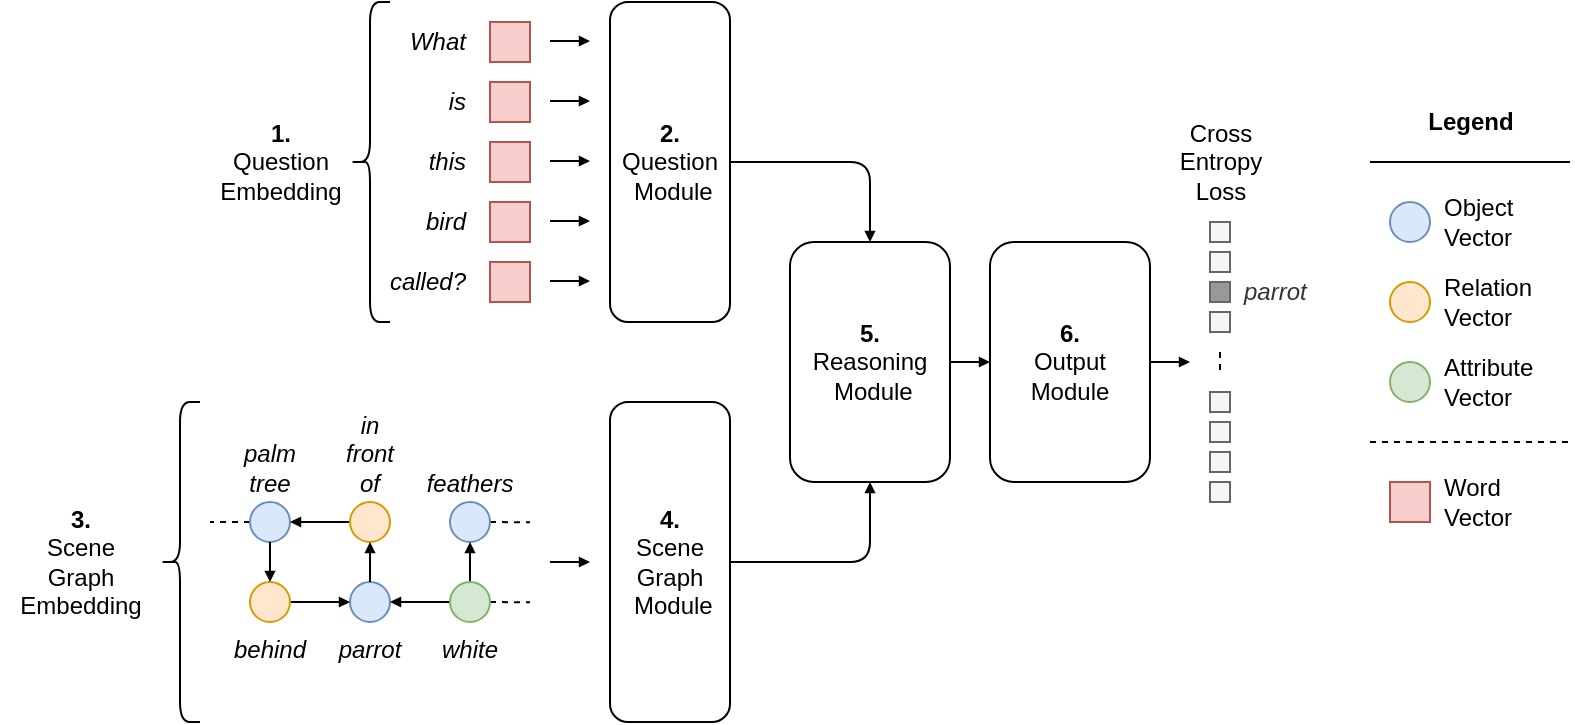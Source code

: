 <mxfile version="13.10.0" type="github">
  <diagram id="HfLiJ4DD011SfzfWRTsT" name="Page-1">
    <mxGraphModel dx="1394" dy="533" grid="1" gridSize="10" guides="1" tooltips="1" connect="1" arrows="1" fold="1" page="1" pageScale="1" pageWidth="827" pageHeight="1169" math="1" shadow="0">
      <root>
        <mxCell id="0" />
        <mxCell id="1" parent="0" />
        <mxCell id="9DUDsAGnaTjI5zjK5OL5-16" value="&lt;b&gt;3.&lt;br&gt;&lt;/b&gt;Scene&lt;br&gt;Graph&lt;br&gt;Embedding" style="text;html=1;align=center;verticalAlign=middle;resizable=0;points=[];autosize=1;" parent="1" vertex="1">
          <mxGeometry x="5" y="330" width="80" height="60" as="geometry" />
        </mxCell>
        <mxCell id="9DUDsAGnaTjI5zjK5OL5-17" value="&lt;b&gt;2.&lt;br&gt;&lt;/b&gt;Question&lt;br&gt;&amp;nbsp;Module" style="rounded=1;whiteSpace=wrap;html=1;" parent="1" vertex="1">
          <mxGeometry x="310" y="80" width="60" height="160" as="geometry" />
        </mxCell>
        <mxCell id="9DUDsAGnaTjI5zjK5OL5-112" value="" style="shape=curlyBracket;whiteSpace=wrap;html=1;rounded=1;align=center;direction=east;" parent="1" vertex="1">
          <mxGeometry x="85" y="280" width="20" height="160" as="geometry" />
        </mxCell>
        <mxCell id="OLSpMZ1pEOFonk4ee4Rg-14" value="" style="group" vertex="1" connectable="0" parent="1">
          <mxGeometry x="250" y="90" width="50" height="140" as="geometry" />
        </mxCell>
        <mxCell id="9DUDsAGnaTjI5zjK5OL5-105" style="edgeStyle=none;rounded=1;orthogonalLoop=1;jettySize=auto;html=1;startArrow=block;startFill=1;startSize=3;endArrow=none;endFill=0;endSize=3;strokeColor=#000000;strokeWidth=1;fontSize=8;" parent="OLSpMZ1pEOFonk4ee4Rg-14" edge="1">
          <mxGeometry x="-115" y="-11" as="geometry">
            <mxPoint x="30" y="9.5" as="targetPoint" />
            <mxPoint x="50" y="9.5" as="sourcePoint" />
          </mxGeometry>
        </mxCell>
        <mxCell id="OLSpMZ1pEOFonk4ee4Rg-3" value="What" style="rect;whiteSpace=wrap;html=1;fillColor=#f8cecc;strokeColor=#b85450;labelPosition=left;verticalLabelPosition=middle;align=right;verticalAlign=middle;spacingRight=10;fontStyle=2" vertex="1" parent="OLSpMZ1pEOFonk4ee4Rg-14">
          <mxGeometry width="20" height="20" as="geometry" />
        </mxCell>
        <mxCell id="OLSpMZ1pEOFonk4ee4Rg-4" value="is&lt;br&gt;" style="rect;whiteSpace=wrap;html=1;fillColor=#f8cecc;strokeColor=#b85450;labelPosition=left;verticalLabelPosition=middle;align=right;verticalAlign=middle;spacingRight=10;fontStyle=2" vertex="1" parent="OLSpMZ1pEOFonk4ee4Rg-14">
          <mxGeometry y="30" width="20" height="20" as="geometry" />
        </mxCell>
        <mxCell id="OLSpMZ1pEOFonk4ee4Rg-5" value="this" style="rect;whiteSpace=wrap;html=1;fillColor=#f8cecc;strokeColor=#b85450;labelPosition=left;verticalLabelPosition=middle;align=right;verticalAlign=middle;spacingRight=10;fontStyle=2" vertex="1" parent="OLSpMZ1pEOFonk4ee4Rg-14">
          <mxGeometry y="60" width="20" height="20" as="geometry" />
        </mxCell>
        <mxCell id="OLSpMZ1pEOFonk4ee4Rg-6" value="bird" style="rect;whiteSpace=wrap;html=1;fillColor=#f8cecc;strokeColor=#b85450;labelPosition=left;verticalLabelPosition=middle;align=right;verticalAlign=middle;spacingRight=10;fontStyle=2" vertex="1" parent="OLSpMZ1pEOFonk4ee4Rg-14">
          <mxGeometry y="90" width="20" height="20" as="geometry" />
        </mxCell>
        <mxCell id="OLSpMZ1pEOFonk4ee4Rg-7" value="called?" style="rect;whiteSpace=wrap;html=1;fillColor=#f8cecc;strokeColor=#b85450;labelPosition=left;verticalLabelPosition=middle;align=right;verticalAlign=middle;spacingRight=10;fontStyle=2" vertex="1" parent="OLSpMZ1pEOFonk4ee4Rg-14">
          <mxGeometry y="120" width="20" height="20" as="geometry" />
        </mxCell>
        <mxCell id="OLSpMZ1pEOFonk4ee4Rg-10" style="edgeStyle=none;rounded=1;orthogonalLoop=1;jettySize=auto;html=1;startArrow=block;startFill=1;startSize=3;endArrow=none;endFill=0;endSize=3;strokeColor=#000000;strokeWidth=1;fontSize=8;" edge="1" parent="OLSpMZ1pEOFonk4ee4Rg-14">
          <mxGeometry x="-115" y="19" as="geometry">
            <mxPoint x="30" y="39.5" as="targetPoint" />
            <mxPoint x="50" y="39.5" as="sourcePoint" />
          </mxGeometry>
        </mxCell>
        <mxCell id="OLSpMZ1pEOFonk4ee4Rg-11" style="edgeStyle=none;rounded=1;orthogonalLoop=1;jettySize=auto;html=1;startArrow=block;startFill=1;startSize=3;endArrow=none;endFill=0;endSize=3;strokeColor=#000000;strokeWidth=1;fontSize=8;" edge="1" parent="OLSpMZ1pEOFonk4ee4Rg-14">
          <mxGeometry x="-115" y="49" as="geometry">
            <mxPoint x="30" y="69.5" as="targetPoint" />
            <mxPoint x="50" y="69.5" as="sourcePoint" />
          </mxGeometry>
        </mxCell>
        <mxCell id="OLSpMZ1pEOFonk4ee4Rg-12" style="edgeStyle=none;rounded=1;orthogonalLoop=1;jettySize=auto;html=1;startArrow=block;startFill=1;startSize=3;endArrow=none;endFill=0;endSize=3;strokeColor=#000000;strokeWidth=1;fontSize=8;" edge="1" parent="OLSpMZ1pEOFonk4ee4Rg-14">
          <mxGeometry x="-115" y="79" as="geometry">
            <mxPoint x="30" y="99.5" as="targetPoint" />
            <mxPoint x="50" y="99.5" as="sourcePoint" />
          </mxGeometry>
        </mxCell>
        <mxCell id="OLSpMZ1pEOFonk4ee4Rg-13" style="edgeStyle=none;rounded=1;orthogonalLoop=1;jettySize=auto;html=1;startArrow=block;startFill=1;startSize=3;endArrow=none;endFill=0;endSize=3;strokeColor=#000000;strokeWidth=1;fontSize=8;" edge="1" parent="OLSpMZ1pEOFonk4ee4Rg-14">
          <mxGeometry x="-115" y="109" as="geometry">
            <mxPoint x="30" y="129.5" as="targetPoint" />
            <mxPoint x="50" y="129.5" as="sourcePoint" />
          </mxGeometry>
        </mxCell>
        <mxCell id="OLSpMZ1pEOFonk4ee4Rg-16" value="&lt;b&gt;4.&lt;br&gt;&lt;/b&gt;Scene Graph&lt;br&gt;&amp;nbsp;Module" style="rounded=1;whiteSpace=wrap;html=1;" vertex="1" parent="1">
          <mxGeometry x="310" y="280" width="60" height="160" as="geometry" />
        </mxCell>
        <mxCell id="9DUDsAGnaTjI5zjK5OL5-45" value="&lt;i&gt;parrot&lt;/i&gt;" style="ellipse;whiteSpace=wrap;html=1;fillColor=#dae8fc;strokeColor=#6c8ebf;labelPosition=center;verticalLabelPosition=bottom;align=center;verticalAlign=top;" parent="1" vertex="1">
          <mxGeometry x="180" y="370" width="20" height="20" as="geometry" />
        </mxCell>
        <mxCell id="9DUDsAGnaTjI5zjK5OL5-82" style="edgeStyle=none;rounded=1;orthogonalLoop=1;jettySize=auto;html=1;exitX=1;exitY=0.5;exitDx=0;exitDy=0;dashed=1;startArrow=none;startFill=0;startSize=3;endArrow=none;endFill=0;endSize=3;strokeColor=#000000;strokeWidth=1;fontSize=8;" parent="1" source="9DUDsAGnaTjI5zjK5OL5-46" edge="1">
          <mxGeometry x="110" y="330" as="geometry">
            <mxPoint x="270" y="340.167" as="targetPoint" />
          </mxGeometry>
        </mxCell>
        <mxCell id="9DUDsAGnaTjI5zjK5OL5-46" value="&lt;i&gt;feathers&lt;/i&gt;" style="ellipse;whiteSpace=wrap;html=1;fillColor=#dae8fc;strokeColor=#6c8ebf;labelPosition=center;verticalLabelPosition=top;align=center;verticalAlign=bottom;" parent="1" vertex="1">
          <mxGeometry x="230" y="330" width="20" height="20" as="geometry" />
        </mxCell>
        <mxCell id="9DUDsAGnaTjI5zjK5OL5-75" style="edgeStyle=none;rounded=1;orthogonalLoop=1;jettySize=auto;html=1;exitX=0;exitY=0.5;exitDx=0;exitDy=0;entryX=1;entryY=0.5;entryDx=0;entryDy=0;startArrow=none;startFill=0;startSize=3;endArrow=block;endFill=1;endSize=3;strokeColor=#000000;strokeWidth=1;fontSize=8;" parent="1" source="9DUDsAGnaTjI5zjK5OL5-49" target="9DUDsAGnaTjI5zjK5OL5-45" edge="1">
          <mxGeometry x="110" y="330" as="geometry" />
        </mxCell>
        <mxCell id="9DUDsAGnaTjI5zjK5OL5-76" style="edgeStyle=none;rounded=1;orthogonalLoop=1;jettySize=auto;html=1;exitX=0.5;exitY=0;exitDx=0;exitDy=0;entryX=0.5;entryY=1;entryDx=0;entryDy=0;startArrow=none;startFill=0;startSize=3;endArrow=block;endFill=1;endSize=3;strokeColor=#000000;strokeWidth=1;fontSize=8;" parent="1" source="9DUDsAGnaTjI5zjK5OL5-49" target="9DUDsAGnaTjI5zjK5OL5-46" edge="1">
          <mxGeometry x="110" y="330" as="geometry" />
        </mxCell>
        <mxCell id="9DUDsAGnaTjI5zjK5OL5-83" style="edgeStyle=none;rounded=1;orthogonalLoop=1;jettySize=auto;html=1;exitX=1;exitY=0.5;exitDx=0;exitDy=0;dashed=1;startArrow=none;startFill=0;startSize=3;endArrow=none;endFill=0;endSize=3;strokeColor=#000000;strokeWidth=1;fontSize=8;" parent="1" source="9DUDsAGnaTjI5zjK5OL5-49" edge="1">
          <mxGeometry x="110" y="330" as="geometry">
            <mxPoint x="270" y="380.167" as="targetPoint" />
          </mxGeometry>
        </mxCell>
        <mxCell id="9DUDsAGnaTjI5zjK5OL5-49" value="&lt;i&gt;white&lt;/i&gt;" style="ellipse;whiteSpace=wrap;html=1;fillColor=#d5e8d4;strokeColor=#82b366;labelPosition=center;verticalLabelPosition=bottom;align=center;verticalAlign=top;" parent="1" vertex="1">
          <mxGeometry x="230" y="370" width="20" height="20" as="geometry" />
        </mxCell>
        <mxCell id="9DUDsAGnaTjI5zjK5OL5-81" style="edgeStyle=none;rounded=1;orthogonalLoop=1;jettySize=auto;html=1;exitX=0;exitY=0.5;exitDx=0;exitDy=0;startArrow=none;startFill=0;startSize=3;endArrow=none;endFill=0;endSize=3;strokeColor=#000000;strokeWidth=1;fontSize=8;dashed=1;" parent="1" source="9DUDsAGnaTjI5zjK5OL5-51" edge="1">
          <mxGeometry x="110" y="330" as="geometry">
            <mxPoint x="110" y="340" as="targetPoint" />
          </mxGeometry>
        </mxCell>
        <mxCell id="9DUDsAGnaTjI5zjK5OL5-51" value="&lt;i&gt;palm tree&lt;/i&gt;" style="ellipse;whiteSpace=wrap;html=1;fillColor=#dae8fc;strokeColor=#6c8ebf;labelPosition=center;verticalLabelPosition=top;align=center;verticalAlign=bottom;" parent="1" vertex="1">
          <mxGeometry x="130" y="330" width="20" height="20" as="geometry" />
        </mxCell>
        <mxCell id="9DUDsAGnaTjI5zjK5OL5-78" style="edgeStyle=none;rounded=1;orthogonalLoop=1;jettySize=auto;html=1;exitX=1;exitY=0.5;exitDx=0;exitDy=0;entryX=0;entryY=0.5;entryDx=0;entryDy=0;startArrow=none;startFill=0;startSize=3;endArrow=block;endFill=1;endSize=3;strokeColor=#000000;strokeWidth=1;fontSize=8;" parent="1" source="9DUDsAGnaTjI5zjK5OL5-52" target="9DUDsAGnaTjI5zjK5OL5-45" edge="1">
          <mxGeometry x="110" y="330" as="geometry" />
        </mxCell>
        <mxCell id="9DUDsAGnaTjI5zjK5OL5-52" value="&lt;i&gt;behind&lt;/i&gt;" style="ellipse;whiteSpace=wrap;html=1;fillColor=#ffe6cc;strokeColor=#d79b00;labelPosition=center;verticalLabelPosition=bottom;align=center;verticalAlign=top;" parent="1" vertex="1">
          <mxGeometry x="130" y="370" width="20" height="20" as="geometry" />
        </mxCell>
        <mxCell id="9DUDsAGnaTjI5zjK5OL5-77" style="edgeStyle=none;rounded=1;orthogonalLoop=1;jettySize=auto;html=1;exitX=0.5;exitY=1;exitDx=0;exitDy=0;entryX=0.5;entryY=0;entryDx=0;entryDy=0;startArrow=none;startFill=0;startSize=3;endArrow=block;endFill=1;endSize=3;strokeColor=#000000;strokeWidth=1;fontSize=8;" parent="1" source="9DUDsAGnaTjI5zjK5OL5-51" target="9DUDsAGnaTjI5zjK5OL5-52" edge="1">
          <mxGeometry x="110" y="330" as="geometry" />
        </mxCell>
        <mxCell id="9DUDsAGnaTjI5zjK5OL5-80" style="edgeStyle=none;rounded=1;orthogonalLoop=1;jettySize=auto;html=1;exitX=0;exitY=0.5;exitDx=0;exitDy=0;entryX=1;entryY=0.5;entryDx=0;entryDy=0;startArrow=none;startFill=0;startSize=3;endArrow=block;endFill=1;endSize=3;strokeColor=#000000;strokeWidth=1;fontSize=8;" parent="1" source="9DUDsAGnaTjI5zjK5OL5-53" target="9DUDsAGnaTjI5zjK5OL5-51" edge="1">
          <mxGeometry x="110" y="330" as="geometry" />
        </mxCell>
        <mxCell id="9DUDsAGnaTjI5zjK5OL5-53" value="&lt;i&gt;in front of&lt;/i&gt;" style="ellipse;whiteSpace=wrap;html=1;fillColor=#ffe6cc;strokeColor=#d79b00;labelPosition=center;verticalLabelPosition=top;align=center;verticalAlign=bottom;" parent="1" vertex="1">
          <mxGeometry x="180" y="330" width="20" height="20" as="geometry" />
        </mxCell>
        <mxCell id="9DUDsAGnaTjI5zjK5OL5-79" style="edgeStyle=none;rounded=1;orthogonalLoop=1;jettySize=auto;html=1;exitX=0.5;exitY=0;exitDx=0;exitDy=0;entryX=0.5;entryY=1;entryDx=0;entryDy=0;startArrow=none;startFill=0;startSize=3;endArrow=block;endFill=1;endSize=3;strokeColor=#000000;strokeWidth=1;fontSize=8;" parent="1" source="9DUDsAGnaTjI5zjK5OL5-45" target="9DUDsAGnaTjI5zjK5OL5-53" edge="1">
          <mxGeometry x="110" y="330" as="geometry" />
        </mxCell>
        <mxCell id="OLSpMZ1pEOFonk4ee4Rg-28" style="edgeStyle=orthogonalEdgeStyle;rounded=1;orthogonalLoop=1;jettySize=auto;html=1;startArrow=block;startFill=1;startSize=3;endArrow=none;endFill=0;endSize=3;strokeWidth=1;fontSize=8;entryX=1;entryY=0.5;entryDx=0;entryDy=0;exitX=0.5;exitY=1;exitDx=0;exitDy=0;" edge="1" parent="1" source="OLSpMZ1pEOFonk4ee4Rg-30" target="OLSpMZ1pEOFonk4ee4Rg-16">
          <mxGeometry x="160" y="560" as="geometry">
            <mxPoint x="370" y="360" as="targetPoint" />
            <mxPoint x="400" y="360" as="sourcePoint" />
          </mxGeometry>
        </mxCell>
        <mxCell id="OLSpMZ1pEOFonk4ee4Rg-30" value="&lt;b&gt;5.&lt;br&gt;&lt;/b&gt;Reasoning&lt;br&gt;&amp;nbsp;Module" style="rounded=1;whiteSpace=wrap;html=1;" vertex="1" parent="1">
          <mxGeometry x="400" y="200" width="80" height="120" as="geometry" />
        </mxCell>
        <mxCell id="OLSpMZ1pEOFonk4ee4Rg-31" value="&lt;b&gt;6.&lt;br&gt;&lt;/b&gt;Output&lt;br&gt;Module" style="rounded=1;whiteSpace=wrap;html=1;" vertex="1" parent="1">
          <mxGeometry x="500" y="200" width="80" height="120" as="geometry" />
        </mxCell>
        <mxCell id="OLSpMZ1pEOFonk4ee4Rg-32" style="edgeStyle=orthogonalEdgeStyle;rounded=1;orthogonalLoop=1;jettySize=auto;html=1;startArrow=block;startFill=1;startSize=3;endArrow=none;endFill=0;endSize=3;strokeWidth=1;fontSize=8;entryX=1;entryY=0.5;entryDx=0;entryDy=0;exitX=0.5;exitY=0;exitDx=0;exitDy=0;" edge="1" parent="1" source="OLSpMZ1pEOFonk4ee4Rg-30" target="9DUDsAGnaTjI5zjK5OL5-17">
          <mxGeometry x="170" y="570" as="geometry">
            <mxPoint x="420" y="110" as="targetPoint" />
            <mxPoint x="440" y="170" as="sourcePoint" />
          </mxGeometry>
        </mxCell>
        <mxCell id="OLSpMZ1pEOFonk4ee4Rg-33" style="edgeStyle=none;rounded=1;orthogonalLoop=1;jettySize=auto;html=1;startArrow=block;startFill=1;startSize=3;endArrow=none;endFill=0;endSize=3;strokeColor=#000000;strokeWidth=1;fontSize=8;" edge="1" parent="1">
          <mxGeometry x="-105" y="119" as="geometry">
            <mxPoint x="280" y="360" as="targetPoint" />
            <mxPoint x="300" y="360" as="sourcePoint" />
          </mxGeometry>
        </mxCell>
        <mxCell id="OLSpMZ1pEOFonk4ee4Rg-34" value="" style="shape=curlyBracket;whiteSpace=wrap;html=1;rounded=1;align=center;direction=east;" vertex="1" parent="1">
          <mxGeometry x="180" y="80" width="20" height="160" as="geometry" />
        </mxCell>
        <mxCell id="OLSpMZ1pEOFonk4ee4Rg-35" value="&lt;b&gt;1.&lt;br&gt;&lt;/b&gt;Question&lt;br&gt;Embedding" style="text;html=1;align=center;verticalAlign=middle;resizable=0;points=[];autosize=1;" vertex="1" parent="1">
          <mxGeometry x="105" y="135" width="80" height="50" as="geometry" />
        </mxCell>
        <mxCell id="OLSpMZ1pEOFonk4ee4Rg-38" style="edgeStyle=none;rounded=1;orthogonalLoop=1;jettySize=auto;html=1;startArrow=block;startFill=1;startSize=3;endArrow=none;endFill=0;endSize=3;strokeColor=#000000;strokeWidth=1;fontSize=8;entryX=1;entryY=0.5;entryDx=0;entryDy=0;exitX=0;exitY=0.5;exitDx=0;exitDy=0;" edge="1" parent="1" source="OLSpMZ1pEOFonk4ee4Rg-31" target="OLSpMZ1pEOFonk4ee4Rg-30">
          <mxGeometry x="-95" y="129" as="geometry">
            <mxPoint x="290" y="370" as="targetPoint" />
            <mxPoint x="310" y="370" as="sourcePoint" />
          </mxGeometry>
        </mxCell>
        <mxCell id="OLSpMZ1pEOFonk4ee4Rg-51" value="" style="group;labelPosition=right;verticalLabelPosition=middle;align=left;verticalAlign=middle;spacingLeft=5;" vertex="1" connectable="0" parent="1">
          <mxGeometry x="690" y="130" width="100" height="210" as="geometry" />
        </mxCell>
        <mxCell id="OLSpMZ1pEOFonk4ee4Rg-36" value="&lt;b&gt;Legend&lt;/b&gt;" style="text;html=1;align=center;verticalAlign=middle;resizable=0;points=[];autosize=1;" vertex="1" parent="OLSpMZ1pEOFonk4ee4Rg-51">
          <mxGeometry x="20" width="60" height="20" as="geometry" />
        </mxCell>
        <mxCell id="OLSpMZ1pEOFonk4ee4Rg-39" value="Relation&lt;br&gt;Vector" style="ellipse;whiteSpace=wrap;html=1;fillColor=#ffe6cc;strokeColor=#d79b00;labelPosition=right;verticalLabelPosition=middle;align=left;verticalAlign=middle;spacingRight=5;fontStyle=0;spacingLeft=5;" vertex="1" parent="OLSpMZ1pEOFonk4ee4Rg-51">
          <mxGeometry x="10" y="90" width="20" height="20" as="geometry" />
        </mxCell>
        <mxCell id="OLSpMZ1pEOFonk4ee4Rg-40" value="Attribute&lt;br&gt;Vector" style="ellipse;whiteSpace=wrap;html=1;fillColor=#d5e8d4;strokeColor=#82b366;labelPosition=right;verticalLabelPosition=middle;align=left;verticalAlign=middle;spacingRight=5;fontStyle=0;spacingLeft=5;" vertex="1" parent="OLSpMZ1pEOFonk4ee4Rg-51">
          <mxGeometry x="10" y="130" width="20" height="20" as="geometry" />
        </mxCell>
        <mxCell id="OLSpMZ1pEOFonk4ee4Rg-41" value="Object&lt;br&gt;Vector" style="ellipse;whiteSpace=wrap;html=1;fillColor=#dae8fc;strokeColor=#6c8ebf;labelPosition=right;verticalLabelPosition=middle;align=left;verticalAlign=middle;spacingRight=5;fontStyle=0;spacingLeft=5;" vertex="1" parent="OLSpMZ1pEOFonk4ee4Rg-51">
          <mxGeometry x="10" y="50" width="20" height="20" as="geometry" />
        </mxCell>
        <mxCell id="OLSpMZ1pEOFonk4ee4Rg-43" value="" style="endArrow=none;dashed=1;html=1;strokeColor=#000000;" edge="1" parent="OLSpMZ1pEOFonk4ee4Rg-51">
          <mxGeometry width="50" height="50" relative="1" as="geometry">
            <mxPoint y="170" as="sourcePoint" />
            <mxPoint x="100" y="170" as="targetPoint" />
          </mxGeometry>
        </mxCell>
        <mxCell id="OLSpMZ1pEOFonk4ee4Rg-44" value="&lt;span style=&quot;font-style: normal&quot;&gt;Word&lt;br&gt;Vector&lt;/span&gt;" style="rect;whiteSpace=wrap;html=1;fillColor=#f8cecc;strokeColor=#b85450;labelPosition=right;verticalLabelPosition=middle;align=left;verticalAlign=middle;spacingRight=10;fontStyle=2;spacingLeft=5;" vertex="1" parent="OLSpMZ1pEOFonk4ee4Rg-51">
          <mxGeometry x="10" y="190" width="20" height="20" as="geometry" />
        </mxCell>
        <mxCell id="OLSpMZ1pEOFonk4ee4Rg-50" value="" style="endArrow=none;html=1;strokeColor=#000000;" edge="1" parent="OLSpMZ1pEOFonk4ee4Rg-51">
          <mxGeometry width="50" height="50" relative="1" as="geometry">
            <mxPoint y="30" as="sourcePoint" />
            <mxPoint x="100" y="30" as="targetPoint" />
          </mxGeometry>
        </mxCell>
        <mxCell id="OLSpMZ1pEOFonk4ee4Rg-52" style="edgeStyle=none;rounded=1;orthogonalLoop=1;jettySize=auto;html=1;startArrow=block;startFill=1;startSize=3;endArrow=none;endFill=0;endSize=3;strokeColor=#000000;strokeWidth=1;fontSize=8;entryX=1;entryY=0.5;entryDx=0;entryDy=0;" edge="1" parent="1" target="OLSpMZ1pEOFonk4ee4Rg-31">
          <mxGeometry x="-85" y="139" as="geometry">
            <mxPoint x="490" y="270" as="targetPoint" />
            <mxPoint x="600" y="260" as="sourcePoint" />
          </mxGeometry>
        </mxCell>
        <mxCell id="OLSpMZ1pEOFonk4ee4Rg-53" value="Cross&lt;br&gt;Entropy&lt;br&gt;Loss" style="text;html=1;align=center;verticalAlign=middle;resizable=0;points=[];autosize=1;" vertex="1" parent="1">
          <mxGeometry x="585" y="135" width="60" height="50" as="geometry" />
        </mxCell>
        <mxCell id="OLSpMZ1pEOFonk4ee4Rg-71" value="" style="group" vertex="1" connectable="0" parent="1">
          <mxGeometry x="610" y="190" width="10" height="140" as="geometry" />
        </mxCell>
        <mxCell id="OLSpMZ1pEOFonk4ee4Rg-58" value="" style="rect;whiteSpace=wrap;html=1;strokeColor=#666666;labelPosition=left;verticalLabelPosition=middle;align=right;verticalAlign=middle;spacingRight=10;fontStyle=2;fontColor=#333333;fillColor=#f5f5f5;" vertex="1" parent="OLSpMZ1pEOFonk4ee4Rg-71">
          <mxGeometry y="85" width="10" height="10" as="geometry" />
        </mxCell>
        <mxCell id="OLSpMZ1pEOFonk4ee4Rg-59" value="" style="rect;whiteSpace=wrap;html=1;strokeColor=#666666;labelPosition=left;verticalLabelPosition=middle;align=right;verticalAlign=middle;spacingRight=10;fontStyle=2;fontColor=#333333;fillColor=#f5f5f5;" vertex="1" parent="OLSpMZ1pEOFonk4ee4Rg-71">
          <mxGeometry y="100" width="10" height="10" as="geometry" />
        </mxCell>
        <mxCell id="OLSpMZ1pEOFonk4ee4Rg-60" value="" style="rect;whiteSpace=wrap;html=1;strokeColor=#666666;labelPosition=left;verticalLabelPosition=middle;align=right;verticalAlign=middle;spacingRight=10;fontStyle=2;fontColor=#333333;fillColor=#f5f5f5;" vertex="1" parent="OLSpMZ1pEOFonk4ee4Rg-71">
          <mxGeometry y="115" width="10" height="10" as="geometry" />
        </mxCell>
        <mxCell id="OLSpMZ1pEOFonk4ee4Rg-61" value="" style="rect;whiteSpace=wrap;html=1;strokeColor=#666666;labelPosition=left;verticalLabelPosition=middle;align=right;verticalAlign=middle;spacingRight=10;fontStyle=2;fontColor=#333333;fillColor=#f5f5f5;" vertex="1" parent="OLSpMZ1pEOFonk4ee4Rg-71">
          <mxGeometry y="130" width="10" height="10" as="geometry" />
        </mxCell>
        <mxCell id="OLSpMZ1pEOFonk4ee4Rg-64" value="" style="rect;whiteSpace=wrap;html=1;strokeColor=#666666;labelPosition=left;verticalLabelPosition=middle;align=right;verticalAlign=middle;spacingRight=10;fontStyle=2;fontColor=#333333;fillColor=#f5f5f5;" vertex="1" parent="OLSpMZ1pEOFonk4ee4Rg-71">
          <mxGeometry width="10" height="10" as="geometry" />
        </mxCell>
        <mxCell id="OLSpMZ1pEOFonk4ee4Rg-65" value="" style="rect;whiteSpace=wrap;html=1;strokeColor=#666666;labelPosition=left;verticalLabelPosition=middle;align=right;verticalAlign=middle;spacingRight=10;fontStyle=2;fontColor=#333333;fillColor=#f5f5f5;" vertex="1" parent="OLSpMZ1pEOFonk4ee4Rg-71">
          <mxGeometry y="15" width="10" height="10" as="geometry" />
        </mxCell>
        <mxCell id="OLSpMZ1pEOFonk4ee4Rg-66" value="parrot" style="rect;whiteSpace=wrap;html=1;labelPosition=right;verticalLabelPosition=middle;align=left;verticalAlign=middle;spacingRight=0;fontStyle=2;spacingLeft=5;strokeColor=#666666;fontColor=#333333;fillColor=#999999;" vertex="1" parent="OLSpMZ1pEOFonk4ee4Rg-71">
          <mxGeometry y="30" width="10" height="10" as="geometry" />
        </mxCell>
        <mxCell id="OLSpMZ1pEOFonk4ee4Rg-67" value="" style="rect;whiteSpace=wrap;html=1;strokeColor=#666666;labelPosition=left;verticalLabelPosition=middle;align=right;verticalAlign=middle;spacingRight=10;fontStyle=2;fontColor=#333333;fillColor=#f5f5f5;" vertex="1" parent="OLSpMZ1pEOFonk4ee4Rg-71">
          <mxGeometry y="45" width="10" height="10" as="geometry" />
        </mxCell>
        <mxCell id="OLSpMZ1pEOFonk4ee4Rg-68" style="edgeStyle=none;rounded=1;orthogonalLoop=1;jettySize=auto;html=1;dashed=1;startArrow=none;startFill=0;startSize=3;endArrow=none;endFill=0;endSize=3;strokeColor=#000000;strokeWidth=1;fontSize=8;" edge="1" parent="OLSpMZ1pEOFonk4ee4Rg-71">
          <mxGeometry x="-135" y="64.83" as="geometry">
            <mxPoint x="5" y="75" as="targetPoint" />
            <mxPoint x="5" y="65" as="sourcePoint" />
          </mxGeometry>
        </mxCell>
      </root>
    </mxGraphModel>
  </diagram>
</mxfile>
